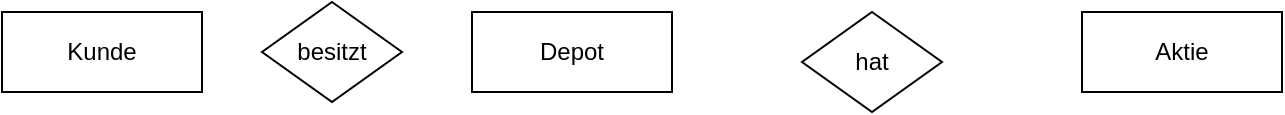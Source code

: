 <mxfile version="21.0.6" type="github">
  <diagram id="R2lEEEUBdFMjLlhIrx00" name="Page-1">
    <mxGraphModel dx="1050" dy="497" grid="1" gridSize="10" guides="1" tooltips="1" connect="1" arrows="1" fold="1" page="1" pageScale="1" pageWidth="850" pageHeight="1100" math="0" shadow="0" extFonts="Permanent Marker^https://fonts.googleapis.com/css?family=Permanent+Marker">
      <root>
        <mxCell id="0" />
        <mxCell id="1" parent="0" />
        <mxCell id="vdkHI9G7JxGMXxnDCx0F-3" value="Kunde" style="whiteSpace=wrap;html=1;align=center;" vertex="1" parent="1">
          <mxGeometry x="90" y="130" width="100" height="40" as="geometry" />
        </mxCell>
        <mxCell id="vdkHI9G7JxGMXxnDCx0F-4" value="Aktie" style="whiteSpace=wrap;html=1;align=center;" vertex="1" parent="1">
          <mxGeometry x="630" y="130" width="100" height="40" as="geometry" />
        </mxCell>
        <mxCell id="vdkHI9G7JxGMXxnDCx0F-5" value="&lt;div&gt;Depot&lt;/div&gt;" style="whiteSpace=wrap;html=1;align=center;" vertex="1" parent="1">
          <mxGeometry x="325" y="130" width="100" height="40" as="geometry" />
        </mxCell>
        <mxCell id="vdkHI9G7JxGMXxnDCx0F-6" value="besitzt" style="shape=rhombus;perimeter=rhombusPerimeter;whiteSpace=wrap;html=1;align=center;" vertex="1" parent="1">
          <mxGeometry x="220" y="125" width="70" height="50" as="geometry" />
        </mxCell>
        <mxCell id="vdkHI9G7JxGMXxnDCx0F-10" value="&lt;div&gt;hat&lt;/div&gt;" style="shape=rhombus;perimeter=rhombusPerimeter;whiteSpace=wrap;html=1;align=center;" vertex="1" parent="1">
          <mxGeometry x="490" y="130" width="70" height="50" as="geometry" />
        </mxCell>
      </root>
    </mxGraphModel>
  </diagram>
</mxfile>
